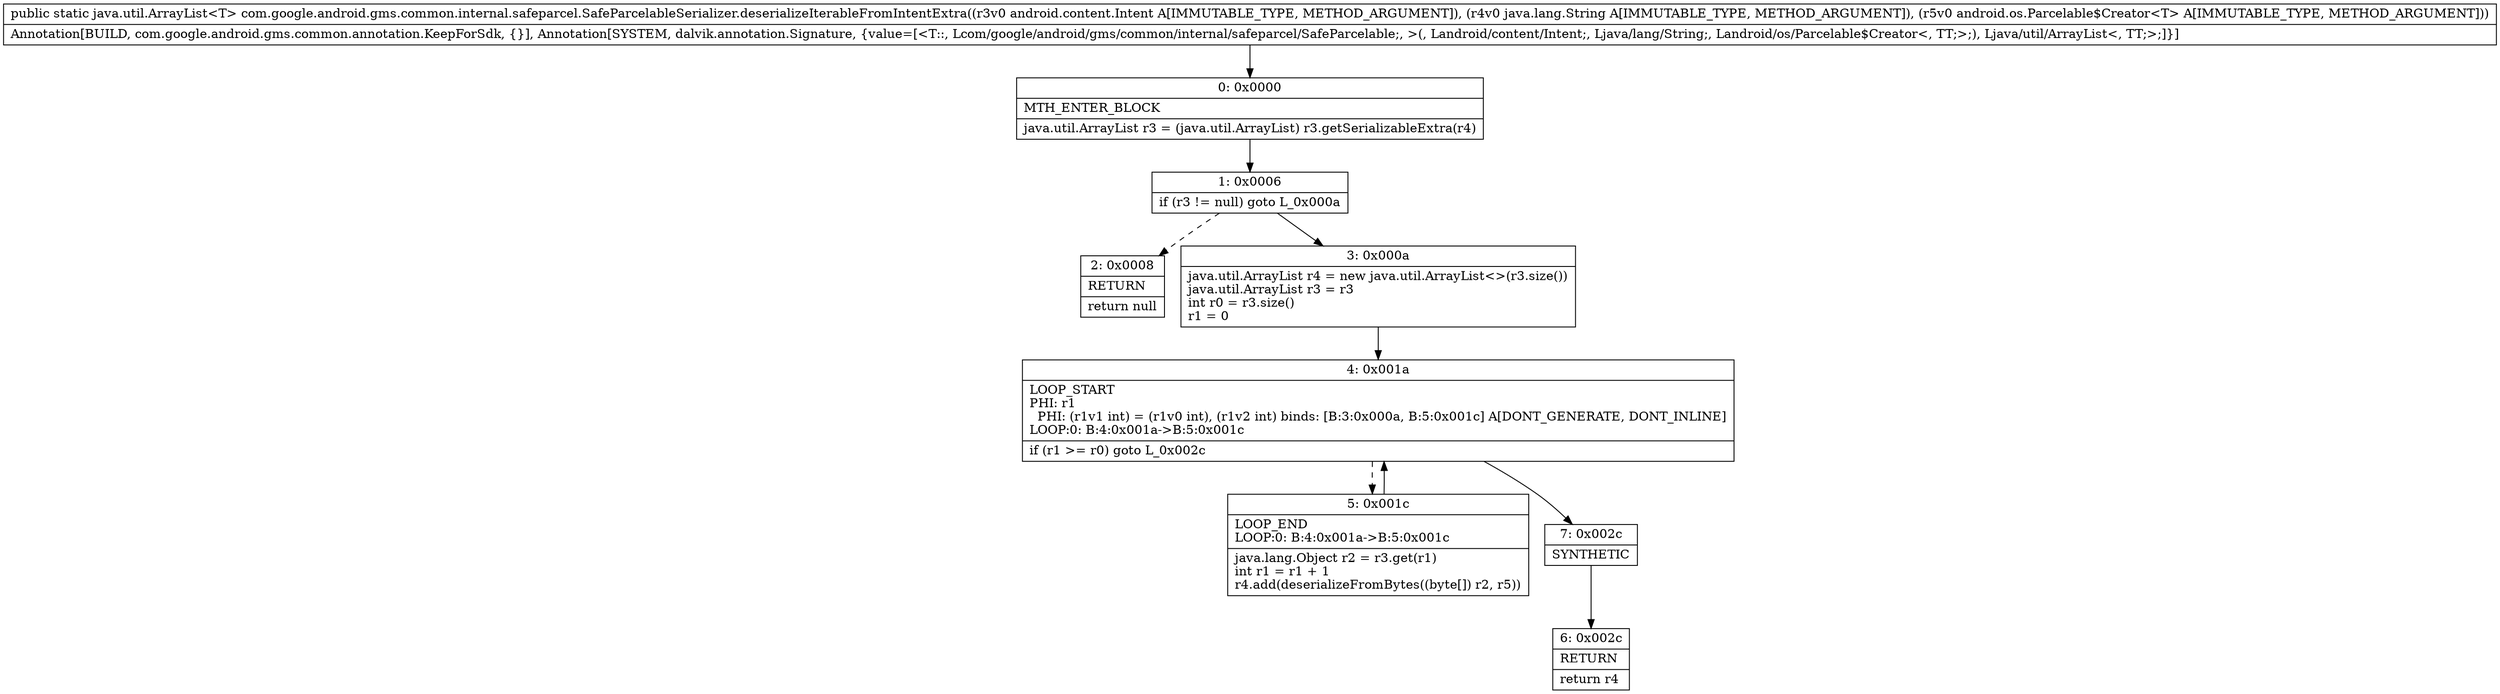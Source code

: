 digraph "CFG forcom.google.android.gms.common.internal.safeparcel.SafeParcelableSerializer.deserializeIterableFromIntentExtra(Landroid\/content\/Intent;Ljava\/lang\/String;Landroid\/os\/Parcelable$Creator;)Ljava\/util\/ArrayList;" {
Node_0 [shape=record,label="{0\:\ 0x0000|MTH_ENTER_BLOCK\l|java.util.ArrayList r3 = (java.util.ArrayList) r3.getSerializableExtra(r4)\l}"];
Node_1 [shape=record,label="{1\:\ 0x0006|if (r3 != null) goto L_0x000a\l}"];
Node_2 [shape=record,label="{2\:\ 0x0008|RETURN\l|return null\l}"];
Node_3 [shape=record,label="{3\:\ 0x000a|java.util.ArrayList r4 = new java.util.ArrayList\<\>(r3.size())\ljava.util.ArrayList r3 = r3\lint r0 = r3.size()\lr1 = 0\l}"];
Node_4 [shape=record,label="{4\:\ 0x001a|LOOP_START\lPHI: r1 \l  PHI: (r1v1 int) = (r1v0 int), (r1v2 int) binds: [B:3:0x000a, B:5:0x001c] A[DONT_GENERATE, DONT_INLINE]\lLOOP:0: B:4:0x001a\-\>B:5:0x001c\l|if (r1 \>= r0) goto L_0x002c\l}"];
Node_5 [shape=record,label="{5\:\ 0x001c|LOOP_END\lLOOP:0: B:4:0x001a\-\>B:5:0x001c\l|java.lang.Object r2 = r3.get(r1)\lint r1 = r1 + 1\lr4.add(deserializeFromBytes((byte[]) r2, r5))\l}"];
Node_6 [shape=record,label="{6\:\ 0x002c|RETURN\l|return r4\l}"];
Node_7 [shape=record,label="{7\:\ 0x002c|SYNTHETIC\l}"];
MethodNode[shape=record,label="{public static java.util.ArrayList\<T\> com.google.android.gms.common.internal.safeparcel.SafeParcelableSerializer.deserializeIterableFromIntentExtra((r3v0 android.content.Intent A[IMMUTABLE_TYPE, METHOD_ARGUMENT]), (r4v0 java.lang.String A[IMMUTABLE_TYPE, METHOD_ARGUMENT]), (r5v0 android.os.Parcelable$Creator\<T\> A[IMMUTABLE_TYPE, METHOD_ARGUMENT]))  | Annotation[BUILD, com.google.android.gms.common.annotation.KeepForSdk, \{\}], Annotation[SYSTEM, dalvik.annotation.Signature, \{value=[\<T::, Lcom\/google\/android\/gms\/common\/internal\/safeparcel\/SafeParcelable;, \>(, Landroid\/content\/Intent;, Ljava\/lang\/String;, Landroid\/os\/Parcelable$Creator\<, TT;\>;), Ljava\/util\/ArrayList\<, TT;\>;]\}]\l}"];
MethodNode -> Node_0;
Node_0 -> Node_1;
Node_1 -> Node_2[style=dashed];
Node_1 -> Node_3;
Node_3 -> Node_4;
Node_4 -> Node_5[style=dashed];
Node_4 -> Node_7;
Node_5 -> Node_4;
Node_7 -> Node_6;
}

